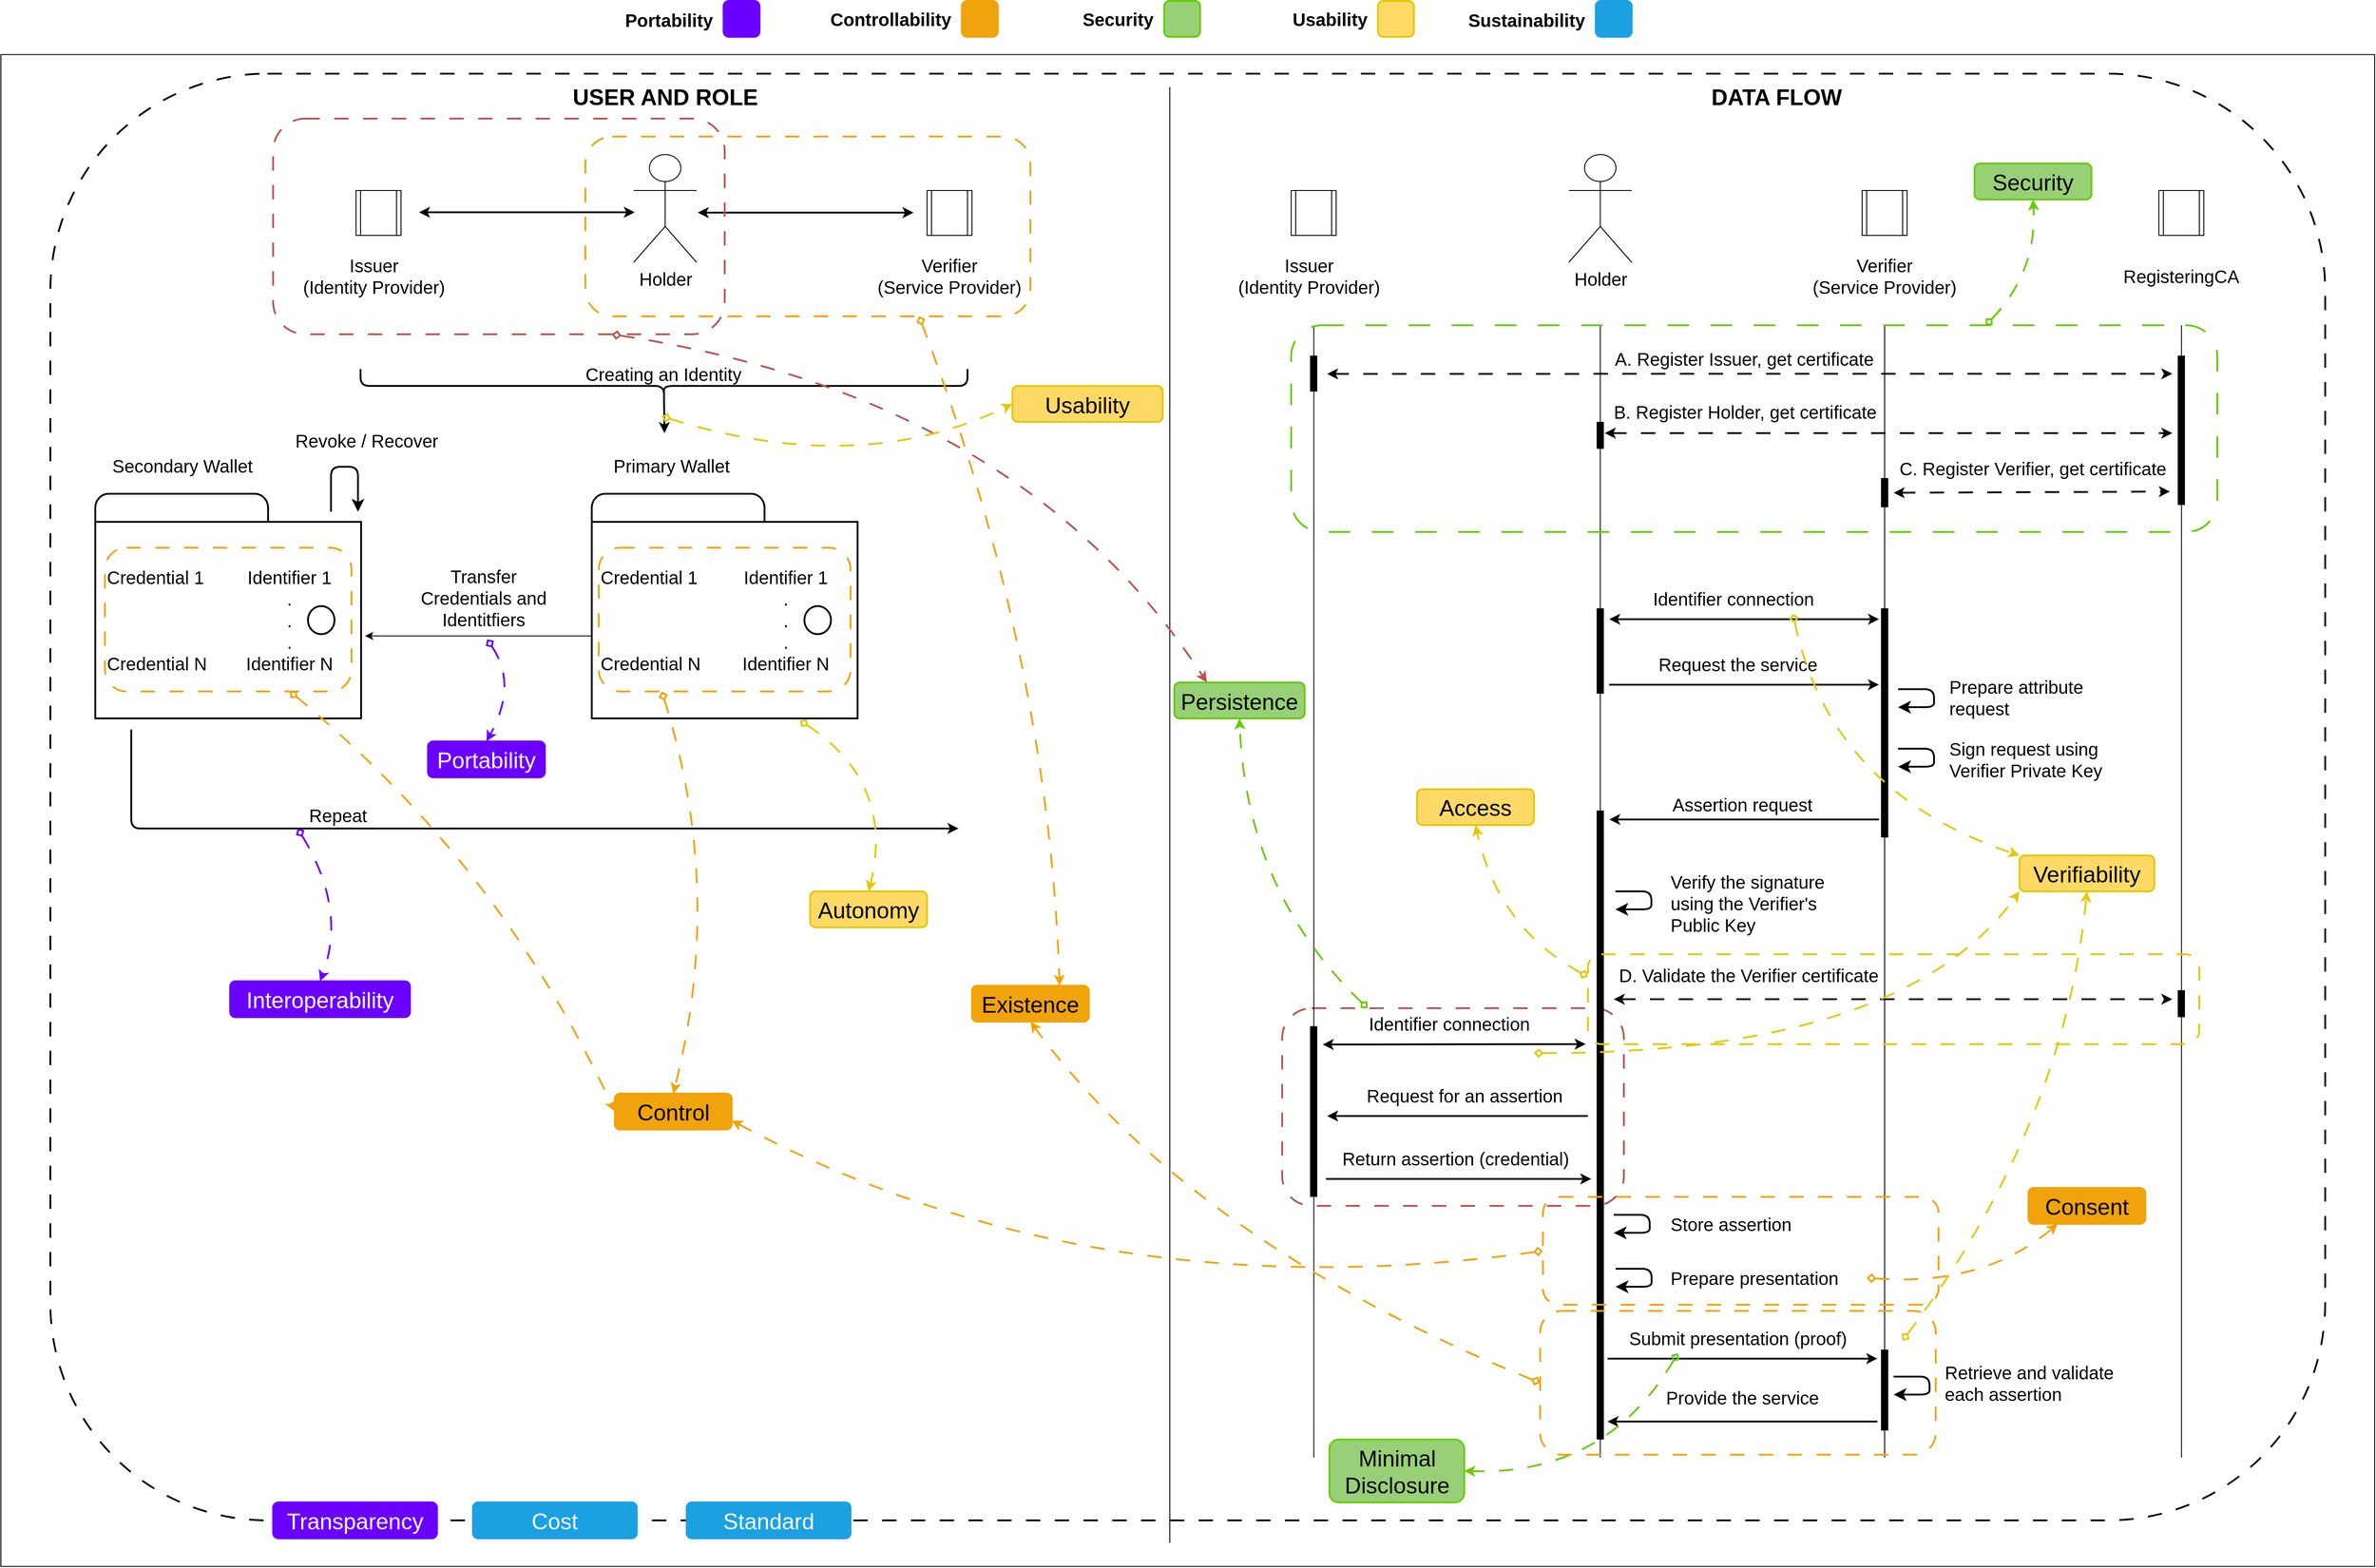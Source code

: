 <mxfile version="26.0.16">
  <diagram name="Page-1" id="Q9c8p-1fxxF_L7oYOwHu">
    <mxGraphModel dx="4606" dy="3178" grid="1" gridSize="10" guides="1" tooltips="1" connect="1" arrows="1" fold="1" page="1" pageScale="1" pageWidth="850" pageHeight="1100" math="0" shadow="0">
      <root>
        <mxCell id="0" />
        <mxCell id="1" parent="0" />
        <mxCell id="eaWhSVlx20xgE037KdAn-101" value="" style="rounded=1;whiteSpace=wrap;html=1;fillColor=none;strokeColor=#B85450;dashed=1;dashPattern=8 8;strokeWidth=2;" parent="1" vertex="1">
          <mxGeometry x="1050" y="1080" width="380" height="220" as="geometry" />
        </mxCell>
        <mxCell id="eaWhSVlx20xgE037KdAn-1" value="" style="rounded=1;whiteSpace=wrap;html=1;fillColor=none;dashed=1;dashPattern=8 8;strokeWidth=2;strokeColor=#000000;" parent="1" vertex="1">
          <mxGeometry x="-320" y="40" width="2530" height="1610" as="geometry" />
        </mxCell>
        <mxCell id="eaWhSVlx20xgE037KdAn-3" value="" style="line;strokeWidth=1;direction=south;html=1;" parent="1" vertex="1">
          <mxGeometry x="1715" y="320" width="10" height="1260" as="geometry" />
        </mxCell>
        <mxCell id="eaWhSVlx20xgE037KdAn-4" value="" style="line;strokeWidth=1;direction=south;html=1;" parent="1" vertex="1">
          <mxGeometry x="2045" y="320" width="10.41" height="1260" as="geometry" />
        </mxCell>
        <mxCell id="eaWhSVlx20xgE037KdAn-5" value="" style="line;strokeWidth=1;direction=south;html=1;" parent="1" vertex="1">
          <mxGeometry x="1080" y="320" width="10.41" height="1260" as="geometry" />
        </mxCell>
        <mxCell id="eaWhSVlx20xgE037KdAn-6" value="&lt;font style=&quot;font-size: 20px;&quot;&gt;Holder&lt;/font&gt;" style="shape=umlActor;verticalLabelPosition=bottom;verticalAlign=top;html=1;outlineConnect=0;" parent="1" vertex="1">
          <mxGeometry x="328.75" y="130" width="70" height="120" as="geometry" />
        </mxCell>
        <mxCell id="eaWhSVlx20xgE037KdAn-7" value="" style="endArrow=classic;startArrow=classic;html=1;rounded=0;strokeWidth=2;" parent="1" edge="1">
          <mxGeometry width="50" height="50" relative="1" as="geometry">
            <mxPoint x="400" y="194.63" as="sourcePoint" />
            <mxPoint x="640" y="194.63" as="targetPoint" />
          </mxGeometry>
        </mxCell>
        <mxCell id="eaWhSVlx20xgE037KdAn-8" value="" style="endArrow=classic;startArrow=classic;html=1;rounded=0;strokeWidth=2;" parent="1" edge="1">
          <mxGeometry width="50" height="50" relative="1" as="geometry">
            <mxPoint x="90" y="194.23" as="sourcePoint" />
            <mxPoint x="330" y="194.23" as="targetPoint" />
          </mxGeometry>
        </mxCell>
        <mxCell id="eaWhSVlx20xgE037KdAn-9" value="&lt;div&gt;&lt;font style=&quot;font-size: 20px;&quot;&gt;Verifier&lt;/font&gt;&lt;/div&gt;&lt;div&gt;&lt;font style=&quot;font-size: 20px;&quot;&gt;(Service Provider)&lt;/font&gt;&lt;/div&gt;" style="text;html=1;align=center;verticalAlign=middle;whiteSpace=wrap;rounded=0;" parent="1" vertex="1">
          <mxGeometry x="590" y="250" width="180" height="30" as="geometry" />
        </mxCell>
        <mxCell id="eaWhSVlx20xgE037KdAn-10" value="&lt;div&gt;&lt;font style=&quot;font-size: 20px;&quot;&gt;Issuer&lt;/font&gt;&lt;/div&gt;&lt;div&gt;&lt;font style=&quot;font-size: 20px;&quot;&gt;(Identity Provider)&lt;/font&gt;&lt;/div&gt;" style="text;html=1;align=center;verticalAlign=middle;whiteSpace=wrap;rounded=0;" parent="1" vertex="1">
          <mxGeometry x="-50" y="250" width="180" height="30" as="geometry" />
        </mxCell>
        <mxCell id="eaWhSVlx20xgE037KdAn-11" value="" style="shape=curlyBracket;whiteSpace=wrap;html=1;rounded=1;labelPosition=left;verticalLabelPosition=middle;align=right;verticalAlign=middle;rotation=-90;strokeWidth=2;" parent="1" vertex="1">
          <mxGeometry x="343.75" y="50" width="37.5" height="675" as="geometry" />
        </mxCell>
        <mxCell id="eaWhSVlx20xgE037KdAn-12" value="&lt;div&gt;&lt;font style=&quot;font-size: 20px;&quot;&gt;Repeat&lt;font&gt;&lt;br&gt;&lt;/font&gt;&lt;/font&gt;&lt;/div&gt;" style="text;html=1;align=center;verticalAlign=middle;whiteSpace=wrap;rounded=0;" parent="1" vertex="1">
          <mxGeometry x="-90.0" y="850" width="180" height="30" as="geometry" />
        </mxCell>
        <mxCell id="eaWhSVlx20xgE037KdAn-13" value="" style="shape=process;whiteSpace=wrap;html=1;backgroundOutline=1;fillColor=none;" parent="1" vertex="1">
          <mxGeometry x="655" y="170" width="50" height="50" as="geometry" />
        </mxCell>
        <mxCell id="eaWhSVlx20xgE037KdAn-14" value="" style="shape=process;whiteSpace=wrap;html=1;backgroundOutline=1;fillColor=none;" parent="1" vertex="1">
          <mxGeometry x="20" y="170" width="50" height="50" as="geometry" />
        </mxCell>
        <mxCell id="eaWhSVlx20xgE037KdAn-15" value="" style="endArrow=classic;html=1;rounded=0;exitX=0.1;exitY=0.5;exitDx=0;exitDy=0;exitPerimeter=0;strokeWidth=2;" parent="1" source="eaWhSVlx20xgE037KdAn-11" edge="1">
          <mxGeometry width="50" height="50" relative="1" as="geometry">
            <mxPoint x="160" y="450" as="sourcePoint" />
            <mxPoint x="363" y="440" as="targetPoint" />
          </mxGeometry>
        </mxCell>
        <mxCell id="eaWhSVlx20xgE037KdAn-16" value="" style="html=1;verticalLabelPosition=bottom;align=center;labelBackgroundColor=#ffffff;verticalAlign=top;strokeWidth=2;strokeColor=#000000;shadow=0;dashed=0;shape=mxgraph.ios7.icons.wallet;fillColor=none;" parent="1" vertex="1">
          <mxGeometry x="282.14" y="507.5" width="295.62" height="250" as="geometry" />
        </mxCell>
        <mxCell id="eaWhSVlx20xgE037KdAn-17" value="&lt;div&gt;&lt;font style=&quot;font-size: 20px;&quot;&gt;Identifier 1&lt;br&gt;&lt;/font&gt;&lt;/div&gt;&lt;div&gt;&lt;font style=&quot;font-size: 20px;&quot;&gt;.&lt;/font&gt;&lt;/div&gt;&lt;div&gt;&lt;font style=&quot;font-size: 20px;&quot;&gt;.&lt;/font&gt;&lt;/div&gt;&lt;div&gt;&lt;font style=&quot;font-size: 20px;&quot;&gt;.&lt;br&gt;&lt;/font&gt;&lt;/div&gt;&lt;div&gt;&lt;font style=&quot;font-size: 20px;&quot;&gt;Identifier N&lt;br&gt;&lt;/font&gt;&lt;/div&gt;" style="text;html=1;align=center;verticalAlign=middle;whiteSpace=wrap;rounded=0;" parent="1" vertex="1">
          <mxGeometry x="437.76" y="607.5" width="120" height="80" as="geometry" />
        </mxCell>
        <mxCell id="eaWhSVlx20xgE037KdAn-18" value="&lt;div&gt;&lt;br&gt;&lt;/div&gt;" style="html=1;verticalLabelPosition=bottom;align=center;labelBackgroundColor=#ffffff;verticalAlign=top;strokeWidth=2;strokeColor=#000000;shadow=0;dashed=0;shape=mxgraph.ios7.icons.wallet;fillColor=none;" parent="1" vertex="1">
          <mxGeometry x="-270" y="507.5" width="295.62" height="250" as="geometry" />
        </mxCell>
        <mxCell id="eaWhSVlx20xgE037KdAn-19" value="&lt;div&gt;&lt;font style=&quot;font-size: 20px;&quot;&gt;Identifier 1&lt;br&gt;&lt;/font&gt;&lt;/div&gt;&lt;div&gt;&lt;font style=&quot;font-size: 20px;&quot;&gt;.&lt;/font&gt;&lt;/div&gt;&lt;div&gt;&lt;font style=&quot;font-size: 20px;&quot;&gt;.&lt;/font&gt;&lt;/div&gt;&lt;div&gt;&lt;font style=&quot;font-size: 20px;&quot;&gt;.&lt;br&gt;&lt;/font&gt;&lt;/div&gt;&lt;div&gt;&lt;font style=&quot;font-size: 20px;&quot;&gt;Identifier N&lt;br&gt;&lt;/font&gt;&lt;/div&gt;" style="text;html=1;align=center;verticalAlign=middle;whiteSpace=wrap;rounded=0;" parent="1" vertex="1">
          <mxGeometry x="-114.38" y="607.5" width="120" height="80" as="geometry" />
        </mxCell>
        <mxCell id="eaWhSVlx20xgE037KdAn-20" value="&lt;font style=&quot;font-size: 20px;&quot;&gt;Holder&lt;/font&gt;" style="shape=umlActor;verticalLabelPosition=bottom;verticalAlign=top;html=1;outlineConnect=0;" parent="1" vertex="1">
          <mxGeometry x="1368.75" y="130" width="70" height="120" as="geometry" />
        </mxCell>
        <mxCell id="eaWhSVlx20xgE037KdAn-21" value="&lt;div&gt;&lt;font style=&quot;font-size: 20px;&quot;&gt;Verifier&lt;/font&gt;&lt;/div&gt;&lt;div&gt;&lt;font style=&quot;font-size: 20px;&quot;&gt;(Service Provider)&lt;/font&gt;&lt;/div&gt;" style="text;html=1;align=center;verticalAlign=middle;whiteSpace=wrap;rounded=0;" parent="1" vertex="1">
          <mxGeometry x="1630" y="250" width="180" height="30" as="geometry" />
        </mxCell>
        <mxCell id="eaWhSVlx20xgE037KdAn-22" value="&lt;div&gt;&lt;font style=&quot;font-size: 20px;&quot;&gt;Issuer&lt;/font&gt;&lt;/div&gt;&lt;div&gt;&lt;font style=&quot;font-size: 20px;&quot;&gt;(Identity Provider)&lt;/font&gt;&lt;/div&gt;" style="text;html=1;align=center;verticalAlign=middle;whiteSpace=wrap;rounded=0;" parent="1" vertex="1">
          <mxGeometry x="990" y="250" width="180" height="30" as="geometry" />
        </mxCell>
        <mxCell id="eaWhSVlx20xgE037KdAn-23" value="" style="shape=process;whiteSpace=wrap;html=1;backgroundOutline=1;fillColor=none;" parent="1" vertex="1">
          <mxGeometry x="1695" y="170" width="50" height="50" as="geometry" />
        </mxCell>
        <mxCell id="eaWhSVlx20xgE037KdAn-24" value="" style="shape=process;whiteSpace=wrap;html=1;backgroundOutline=1;fillColor=none;" parent="1" vertex="1">
          <mxGeometry x="1060" y="170" width="50" height="50" as="geometry" />
        </mxCell>
        <mxCell id="eaWhSVlx20xgE037KdAn-25" value="" style="line;strokeWidth=1;direction=south;html=1;" parent="1" vertex="1">
          <mxGeometry x="1398.75" y="320" width="10" height="1260" as="geometry" />
        </mxCell>
        <mxCell id="eaWhSVlx20xgE037KdAn-26" value="&lt;font style=&quot;font-size: 20px;&quot;&gt;RegisteringCA&lt;/font&gt;" style="text;html=1;align=center;verticalAlign=middle;whiteSpace=wrap;rounded=0;" parent="1" vertex="1">
          <mxGeometry x="1960" y="250" width="180" height="30" as="geometry" />
        </mxCell>
        <mxCell id="eaWhSVlx20xgE037KdAn-27" value="" style="shape=process;whiteSpace=wrap;html=1;backgroundOutline=1;fillColor=none;" parent="1" vertex="1">
          <mxGeometry x="2025" y="170" width="50" height="50" as="geometry" />
        </mxCell>
        <mxCell id="eaWhSVlx20xgE037KdAn-28" value="" style="endArrow=classic;startArrow=classic;html=1;rounded=0;strokeWidth=2;dashed=1;dashPattern=8 8;entryX=0.991;entryY=1.261;entryDx=0;entryDy=0;entryPerimeter=0;" parent="1" target="eaWhSVlx20xgE037KdAn-69" edge="1">
          <mxGeometry width="50" height="50" relative="1" as="geometry">
            <mxPoint x="1730" y="506.39" as="sourcePoint" />
            <mxPoint x="2010" y="506.39" as="targetPoint" />
          </mxGeometry>
        </mxCell>
        <mxCell id="eaWhSVlx20xgE037KdAn-29" value="" style="endArrow=classic;startArrow=classic;html=1;rounded=0;strokeWidth=2;dashed=1;dashPattern=8 8;" parent="1" edge="1">
          <mxGeometry width="50" height="50" relative="1" as="geometry">
            <mxPoint x="1408.75" y="440" as="sourcePoint" />
            <mxPoint x="2040" y="440" as="targetPoint" />
          </mxGeometry>
        </mxCell>
        <mxCell id="eaWhSVlx20xgE037KdAn-30" value="" style="line;strokeWidth=8;direction=south;html=1;" parent="1" vertex="1">
          <mxGeometry x="1393.75" y="860" width="20" height="700" as="geometry" />
        </mxCell>
        <mxCell id="eaWhSVlx20xgE037KdAn-31" value="" style="line;strokeWidth=8;direction=south;html=1;" parent="1" vertex="1">
          <mxGeometry x="1398.75" y="635" width="10" height="95" as="geometry" />
        </mxCell>
        <mxCell id="eaWhSVlx20xgE037KdAn-32" value="" style="line;strokeWidth=8;direction=south;html=1;" parent="1" vertex="1">
          <mxGeometry x="1715" y="490" width="10" height="32.5" as="geometry" />
        </mxCell>
        <mxCell id="eaWhSVlx20xgE037KdAn-33" value="" style="endArrow=classic;startArrow=classic;html=1;rounded=0;strokeWidth=2;" parent="1" edge="1">
          <mxGeometry width="50" height="50" relative="1" as="geometry">
            <mxPoint x="1413.75" y="647.08" as="sourcePoint" />
            <mxPoint x="1713.75" y="647.08" as="targetPoint" />
          </mxGeometry>
        </mxCell>
        <mxCell id="eaWhSVlx20xgE037KdAn-34" value="" style="endArrow=classic;html=1;rounded=0;strokeWidth=2;" parent="1" edge="1">
          <mxGeometry width="50" height="50" relative="1" as="geometry">
            <mxPoint x="1413.75" y="720" as="sourcePoint" />
            <mxPoint x="1713.75" y="720" as="targetPoint" />
          </mxGeometry>
        </mxCell>
        <mxCell id="eaWhSVlx20xgE037KdAn-35" value="" style="endArrow=classic;html=1;rounded=0;strokeWidth=2;" parent="1" edge="1">
          <mxGeometry width="50" height="50" relative="1" as="geometry">
            <mxPoint x="1713.75" y="870" as="sourcePoint" />
            <mxPoint x="1413.75" y="870" as="targetPoint" />
          </mxGeometry>
        </mxCell>
        <mxCell id="eaWhSVlx20xgE037KdAn-36" value="" style="line;strokeWidth=8;direction=south;html=1;" parent="1" vertex="1">
          <mxGeometry x="1715" y="635" width="10" height="255" as="geometry" />
        </mxCell>
        <mxCell id="eaWhSVlx20xgE037KdAn-37" value="" style="edgeStyle=elbowEdgeStyle;elbow=horizontal;endArrow=classic;html=1;curved=0;rounded=1;endSize=8;startSize=8;strokeWidth=2;" parent="1" edge="1">
          <mxGeometry width="50" height="50" relative="1" as="geometry">
            <mxPoint x="1735" y="725" as="sourcePoint" />
            <mxPoint x="1735" y="745" as="targetPoint" />
            <Array as="points">
              <mxPoint x="1775" y="735" />
            </Array>
          </mxGeometry>
        </mxCell>
        <mxCell id="eaWhSVlx20xgE037KdAn-38" value="" style="edgeStyle=elbowEdgeStyle;elbow=horizontal;endArrow=classic;html=1;curved=0;rounded=1;endSize=8;startSize=8;strokeWidth=2;" parent="1" edge="1">
          <mxGeometry width="50" height="50" relative="1" as="geometry">
            <mxPoint x="1735" y="791.25" as="sourcePoint" />
            <mxPoint x="1735" y="811.25" as="targetPoint" />
            <Array as="points">
              <mxPoint x="1775" y="801.25" />
            </Array>
          </mxGeometry>
        </mxCell>
        <mxCell id="eaWhSVlx20xgE037KdAn-39" value="" style="edgeStyle=elbowEdgeStyle;elbow=horizontal;endArrow=classic;html=1;curved=0;rounded=1;endSize=8;startSize=8;strokeWidth=2;" parent="1" edge="1">
          <mxGeometry width="50" height="50" relative="1" as="geometry">
            <mxPoint x="1420.63" y="950" as="sourcePoint" />
            <mxPoint x="1420.63" y="970" as="targetPoint" />
            <Array as="points">
              <mxPoint x="1460.63" y="960" />
            </Array>
          </mxGeometry>
        </mxCell>
        <mxCell id="eaWhSVlx20xgE037KdAn-40" value="" style="endArrow=classic;startArrow=classic;html=1;rounded=0;strokeWidth=2;dashed=1;dashPattern=8 8;" parent="1" edge="1">
          <mxGeometry width="50" height="50" relative="1" as="geometry">
            <mxPoint x="1418.75" y="1070" as="sourcePoint" />
            <mxPoint x="2040" y="1070" as="targetPoint" />
          </mxGeometry>
        </mxCell>
        <mxCell id="eaWhSVlx20xgE037KdAn-41" value="" style="line;strokeWidth=8;direction=south;html=1;" parent="1" vertex="1">
          <mxGeometry x="2045" y="1060" width="10" height="30" as="geometry" />
        </mxCell>
        <mxCell id="eaWhSVlx20xgE037KdAn-42" value="" style="endArrow=classic;startArrow=classic;html=1;rounded=0;strokeWidth=2;" parent="1" edge="1">
          <mxGeometry width="50" height="50" relative="1" as="geometry">
            <mxPoint x="1095" y="1120.43" as="sourcePoint" />
            <mxPoint x="1387.5" y="1120" as="targetPoint" />
          </mxGeometry>
        </mxCell>
        <mxCell id="eaWhSVlx20xgE037KdAn-43" value="" style="line;strokeWidth=8;direction=south;html=1;" parent="1" vertex="1">
          <mxGeometry x="1075" y="1100" width="20" height="190" as="geometry" />
        </mxCell>
        <mxCell id="eaWhSVlx20xgE037KdAn-44" value="" style="endArrow=classic;html=1;rounded=0;strokeWidth=2;" parent="1" edge="1">
          <mxGeometry width="50" height="50" relative="1" as="geometry">
            <mxPoint x="1390" y="1200" as="sourcePoint" />
            <mxPoint x="1100" y="1200" as="targetPoint" />
          </mxGeometry>
        </mxCell>
        <mxCell id="eaWhSVlx20xgE037KdAn-45" value="" style="endArrow=classic;html=1;rounded=0;strokeWidth=2;" parent="1" edge="1">
          <mxGeometry width="50" height="50" relative="1" as="geometry">
            <mxPoint x="1098.75" y="1270" as="sourcePoint" />
            <mxPoint x="1393.75" y="1270" as="targetPoint" />
          </mxGeometry>
        </mxCell>
        <mxCell id="eaWhSVlx20xgE037KdAn-46" value="" style="edgeStyle=elbowEdgeStyle;elbow=horizontal;endArrow=classic;html=1;curved=0;rounded=1;endSize=8;startSize=8;strokeWidth=2;" parent="1" edge="1">
          <mxGeometry width="50" height="50" relative="1" as="geometry">
            <mxPoint x="1418.75" y="1310" as="sourcePoint" />
            <mxPoint x="1418.75" y="1330" as="targetPoint" />
            <Array as="points">
              <mxPoint x="1458.75" y="1320" />
            </Array>
          </mxGeometry>
        </mxCell>
        <mxCell id="eaWhSVlx20xgE037KdAn-47" value="" style="edgeStyle=elbowEdgeStyle;elbow=horizontal;endArrow=classic;html=1;curved=0;rounded=1;endSize=8;startSize=8;strokeWidth=2;" parent="1" edge="1">
          <mxGeometry width="50" height="50" relative="1" as="geometry">
            <mxPoint x="1420.88" y="1370" as="sourcePoint" />
            <mxPoint x="1420.88" y="1390" as="targetPoint" />
            <Array as="points">
              <mxPoint x="1460.88" y="1380" />
            </Array>
          </mxGeometry>
        </mxCell>
        <mxCell id="eaWhSVlx20xgE037KdAn-48" value="" style="endArrow=classic;startArrow=classic;html=1;rounded=0;strokeWidth=2;dashed=1;dashPattern=8 8;" parent="1" edge="1">
          <mxGeometry width="50" height="50" relative="1" as="geometry">
            <mxPoint x="1100" y="374.09" as="sourcePoint" />
            <mxPoint x="2040" y="374" as="targetPoint" />
          </mxGeometry>
        </mxCell>
        <mxCell id="eaWhSVlx20xgE037KdAn-49" value="" style="line;strokeWidth=8;direction=south;html=1;" parent="1" vertex="1">
          <mxGeometry x="1080" y="353.75" width="10" height="40" as="geometry" />
        </mxCell>
        <mxCell id="eaWhSVlx20xgE037KdAn-50" value="" style="line;strokeWidth=8;direction=south;html=1;" parent="1" vertex="1">
          <mxGeometry x="2045" y="353.75" width="10" height="166.25" as="geometry" />
        </mxCell>
        <mxCell id="eaWhSVlx20xgE037KdAn-51" value="" style="line;strokeWidth=8;direction=south;html=1;" parent="1" vertex="1">
          <mxGeometry x="1398.75" y="427.5" width="10" height="30" as="geometry" />
        </mxCell>
        <mxCell id="eaWhSVlx20xgE037KdAn-52" value="" style="endArrow=classic;html=1;rounded=0;strokeWidth=2;" parent="1" edge="1">
          <mxGeometry width="50" height="50" relative="1" as="geometry">
            <mxPoint x="1411.88" y="1470" as="sourcePoint" />
            <mxPoint x="1711.88" y="1470" as="targetPoint" />
          </mxGeometry>
        </mxCell>
        <mxCell id="eaWhSVlx20xgE037KdAn-53" value="" style="line;strokeWidth=8;direction=south;html=1;" parent="1" vertex="1">
          <mxGeometry x="1710" y="1460" width="20" height="90" as="geometry" />
        </mxCell>
        <mxCell id="eaWhSVlx20xgE037KdAn-54" value="" style="edgeStyle=elbowEdgeStyle;elbow=horizontal;endArrow=classic;html=1;curved=0;rounded=1;endSize=8;startSize=8;strokeWidth=2;" parent="1" edge="1">
          <mxGeometry width="50" height="50" relative="1" as="geometry">
            <mxPoint x="1730" y="1490" as="sourcePoint" />
            <mxPoint x="1730" y="1510" as="targetPoint" />
            <Array as="points">
              <mxPoint x="1770" y="1500" />
            </Array>
          </mxGeometry>
        </mxCell>
        <mxCell id="eaWhSVlx20xgE037KdAn-55" value="" style="endArrow=classic;html=1;rounded=0;strokeWidth=2;" parent="1" edge="1">
          <mxGeometry width="50" height="50" relative="1" as="geometry">
            <mxPoint x="1711.88" y="1540" as="sourcePoint" />
            <mxPoint x="1411.88" y="1540" as="targetPoint" />
          </mxGeometry>
        </mxCell>
        <mxCell id="eaWhSVlx20xgE037KdAn-56" value="&lt;div&gt;&lt;b&gt;&lt;font style=&quot;font-size: 25px;&quot;&gt;USER AND ROLE&lt;/font&gt;&lt;/b&gt;&lt;br&gt;&lt;/div&gt;" style="text;html=1;align=center;verticalAlign=middle;whiteSpace=wrap;rounded=0;" parent="1" vertex="1">
          <mxGeometry x="258.75" y="50" width="210" height="30" as="geometry" />
        </mxCell>
        <mxCell id="eaWhSVlx20xgE037KdAn-57" value="&lt;div&gt;&lt;b&gt;&lt;font style=&quot;font-size: 25px;&quot;&gt;DATA FLOW&lt;/font&gt;&lt;/b&gt;&lt;br&gt;&lt;/div&gt;" style="text;html=1;align=center;verticalAlign=middle;whiteSpace=wrap;rounded=0;" parent="1" vertex="1">
          <mxGeometry x="1510" y="50" width="180" height="30" as="geometry" />
        </mxCell>
        <mxCell id="eaWhSVlx20xgE037KdAn-58" value="" style="line;strokeWidth=1;direction=south;html=1;" parent="1" vertex="1">
          <mxGeometry x="920" y="55" width="10" height="1620" as="geometry" />
        </mxCell>
        <mxCell id="eaWhSVlx20xgE037KdAn-59" style="edgeStyle=orthogonalEdgeStyle;rounded=1;orthogonalLoop=1;jettySize=auto;html=1;entryX=0.701;entryY=2;entryDx=0;entryDy=0;entryPerimeter=0;curved=0;strokeWidth=2;" parent="1" edge="1">
          <mxGeometry relative="1" as="geometry">
            <mxPoint x="-230" y="769.83" as="sourcePoint" />
            <mxPoint x="690" y="880.0" as="targetPoint" />
            <Array as="points">
              <mxPoint x="-230" y="879.83" />
            </Array>
          </mxGeometry>
        </mxCell>
        <mxCell id="eaWhSVlx20xgE037KdAn-60" value="&lt;div&gt;&lt;font style=&quot;font-size: 20px;&quot;&gt;Creating an Identity&lt;br&gt;&lt;/font&gt;&lt;/div&gt;" style="text;html=1;align=center;verticalAlign=middle;whiteSpace=wrap;rounded=0;" parent="1" vertex="1">
          <mxGeometry x="272.19" y="358.75" width="180" height="30" as="geometry" />
        </mxCell>
        <mxCell id="eaWhSVlx20xgE037KdAn-61" value="" style="edgeStyle=elbowEdgeStyle;elbow=vertical;endArrow=classic;html=1;curved=0;rounded=1;endSize=8;startSize=8;strokeWidth=2;" parent="1" edge="1">
          <mxGeometry width="50" height="50" relative="1" as="geometry">
            <mxPoint x="-7.86" y="527.5" as="sourcePoint" />
            <mxPoint x="22.14" y="527.5" as="targetPoint" />
            <Array as="points">
              <mxPoint x="12.14" y="477.5" />
            </Array>
          </mxGeometry>
        </mxCell>
        <mxCell id="eaWhSVlx20xgE037KdAn-62" value="&lt;font style=&quot;font-size: 20px;&quot;&gt;Transfer Credentials and Identitfiers&lt;br&gt;&lt;/font&gt;" style="text;html=1;align=center;verticalAlign=middle;whiteSpace=wrap;rounded=0;" parent="1" vertex="1">
          <mxGeometry x="72.14" y="582.5" width="180" height="80" as="geometry" />
        </mxCell>
        <mxCell id="eaWhSVlx20xgE037KdAn-63" value="" style="endArrow=classic;html=1;rounded=0;exitX=-0.001;exitY=0.633;exitDx=0;exitDy=0;exitPerimeter=0;entryX=1.015;entryY=0.633;entryDx=0;entryDy=0;entryPerimeter=0;" parent="1" source="eaWhSVlx20xgE037KdAn-16" target="eaWhSVlx20xgE037KdAn-18" edge="1">
          <mxGeometry width="50" height="50" relative="1" as="geometry">
            <mxPoint x="312.14" y="657.5" as="sourcePoint" />
            <mxPoint x="362.14" y="607.5" as="targetPoint" />
          </mxGeometry>
        </mxCell>
        <mxCell id="eaWhSVlx20xgE037KdAn-64" value="&lt;font style=&quot;font-size: 20px;&quot;&gt;Revoke / Recover&lt;/font&gt;" style="text;html=1;align=center;verticalAlign=middle;whiteSpace=wrap;rounded=0;" parent="1" vertex="1">
          <mxGeometry x="-57.86" y="432.5" width="180" height="30" as="geometry" />
        </mxCell>
        <mxCell id="eaWhSVlx20xgE037KdAn-65" value="&lt;div align=&quot;center&quot;&gt;&lt;font style=&quot;font-size: 20px;&quot;&gt;Primary Wallet&lt;/font&gt;&lt;/div&gt;" style="text;whiteSpace=wrap;html=1;align=center;" parent="1" vertex="1">
          <mxGeometry x="290.89" y="457.5" width="160" height="40" as="geometry" />
        </mxCell>
        <mxCell id="eaWhSVlx20xgE037KdAn-66" value="&lt;div align=&quot;center&quot;&gt;&lt;font style=&quot;font-size: 20px;&quot;&gt;Secondary Wallet&lt;/font&gt;&lt;/div&gt;" style="text;whiteSpace=wrap;html=1;align=center;" parent="1" vertex="1">
          <mxGeometry x="-267.86" y="457.5" width="190" height="40" as="geometry" />
        </mxCell>
        <mxCell id="eaWhSVlx20xgE037KdAn-67" value="&lt;font style=&quot;font-size: 20px;&quot;&gt;A. Register Issuer, get certificate&lt;br&gt;&lt;/font&gt;" style="text;html=1;align=center;verticalAlign=middle;whiteSpace=wrap;rounded=0;" parent="1" vertex="1">
          <mxGeometry x="1413.75" y="340" width="300" height="33.75" as="geometry" />
        </mxCell>
        <mxCell id="eaWhSVlx20xgE037KdAn-68" value="&lt;font style=&quot;font-size: 20px;&quot;&gt;B. Register Holder, get certificate&lt;br&gt;&lt;/font&gt;" style="text;html=1;align=center;verticalAlign=middle;whiteSpace=wrap;rounded=0;" parent="1" vertex="1">
          <mxGeometry x="1415" y="398.75" width="300" height="33.75" as="geometry" />
        </mxCell>
        <mxCell id="eaWhSVlx20xgE037KdAn-69" value="&lt;font style=&quot;font-size: 20px;&quot;&gt;C. Register Verifier, get certificate&lt;br&gt;&lt;/font&gt;" style="text;html=1;align=center;verticalAlign=middle;whiteSpace=wrap;rounded=0;" parent="1" vertex="1">
          <mxGeometry x="1730" y="462.5" width="310" height="33.75" as="geometry" />
        </mxCell>
        <mxCell id="eaWhSVlx20xgE037KdAn-70" value="&lt;font style=&quot;font-size: 20px;&quot;&gt;Identifier connection&lt;/font&gt;" style="text;html=1;align=center;verticalAlign=middle;whiteSpace=wrap;rounded=0;" parent="1" vertex="1">
          <mxGeometry x="1418.75" y="607.5" width="266.25" height="33.75" as="geometry" />
        </mxCell>
        <mxCell id="eaWhSVlx20xgE037KdAn-71" value="&lt;font style=&quot;font-size: 20px;&quot;&gt;Request the service&lt;/font&gt;" style="text;html=1;align=center;verticalAlign=middle;whiteSpace=wrap;rounded=0;" parent="1" vertex="1">
          <mxGeometry x="1423.75" y="680" width="266.25" height="33.75" as="geometry" />
        </mxCell>
        <mxCell id="eaWhSVlx20xgE037KdAn-72" value="&lt;font style=&quot;font-size: 20px;&quot;&gt;Prepare attribute request&lt;br&gt;&lt;/font&gt;" style="text;html=1;align=left;verticalAlign=middle;whiteSpace=wrap;rounded=0;" parent="1" vertex="1">
          <mxGeometry x="1790" y="711.25" width="160" height="46.25" as="geometry" />
        </mxCell>
        <mxCell id="eaWhSVlx20xgE037KdAn-73" value="&lt;font style=&quot;font-size: 20px;&quot;&gt;Sign request using Verifier Private Key&lt;font&gt;&lt;br&gt;&lt;/font&gt;&lt;/font&gt;" style="text;html=1;align=left;verticalAlign=middle;whiteSpace=wrap;rounded=0;" parent="1" vertex="1">
          <mxGeometry x="1790" y="780" width="200" height="46.25" as="geometry" />
        </mxCell>
        <mxCell id="eaWhSVlx20xgE037KdAn-74" value="&lt;font style=&quot;font-size: 20px;&quot;&gt;Return assertion (credential)&lt;br&gt;&lt;/font&gt;" style="text;html=1;align=center;verticalAlign=middle;whiteSpace=wrap;rounded=0;" parent="1" vertex="1">
          <mxGeometry x="1110" y="1230" width="266.25" height="33.75" as="geometry" />
        </mxCell>
        <mxCell id="eaWhSVlx20xgE037KdAn-75" value="&lt;font style=&quot;font-size: 20px;&quot;&gt;Verify the signature using the Verifier&#39;s Public Key&lt;br&gt;&lt;/font&gt;" style="text;html=1;align=left;verticalAlign=middle;whiteSpace=wrap;rounded=0;" parent="1" vertex="1">
          <mxGeometry x="1480" y="930" width="200" height="66.25" as="geometry" />
        </mxCell>
        <mxCell id="eaWhSVlx20xgE037KdAn-76" value="&lt;font style=&quot;font-size: 20px;&quot;&gt;D. Validate the Verifier certificate&lt;br&gt;&lt;/font&gt;" style="text;html=1;align=center;verticalAlign=middle;whiteSpace=wrap;rounded=0;" parent="1" vertex="1">
          <mxGeometry x="1420.88" y="1026.25" width="296" height="33.75" as="geometry" />
        </mxCell>
        <mxCell id="eaWhSVlx20xgE037KdAn-77" value="&lt;font style=&quot;font-size: 20px;&quot;&gt;Identifier connection&lt;/font&gt;" style="text;html=1;align=center;verticalAlign=middle;whiteSpace=wrap;rounded=0;" parent="1" vertex="1">
          <mxGeometry x="1102.5" y="1080" width="266.25" height="33.75" as="geometry" />
        </mxCell>
        <mxCell id="eaWhSVlx20xgE037KdAn-78" value="&lt;font style=&quot;font-size: 20px;&quot;&gt;Assertion request&lt;br&gt;&lt;/font&gt;" style="text;html=1;align=center;verticalAlign=middle;whiteSpace=wrap;rounded=0;" parent="1" vertex="1">
          <mxGeometry x="1428.75" y="836.25" width="266.25" height="33.75" as="geometry" />
        </mxCell>
        <mxCell id="eaWhSVlx20xgE037KdAn-79" value="&lt;font style=&quot;font-size: 20px;&quot;&gt;Request for an assertion&lt;br&gt;&lt;/font&gt;" style="text;html=1;align=center;verticalAlign=middle;whiteSpace=wrap;rounded=0;" parent="1" vertex="1">
          <mxGeometry x="1120" y="1160" width="266.25" height="33.75" as="geometry" />
        </mxCell>
        <mxCell id="eaWhSVlx20xgE037KdAn-80" value="&lt;font style=&quot;font-size: 20px;&quot;&gt;Store assertion&lt;br&gt;&lt;/font&gt;" style="text;html=1;align=left;verticalAlign=middle;whiteSpace=wrap;rounded=0;" parent="1" vertex="1">
          <mxGeometry x="1480" y="1300" width="200" height="40" as="geometry" />
        </mxCell>
        <mxCell id="eaWhSVlx20xgE037KdAn-81" value="&lt;font style=&quot;font-size: 20px;&quot;&gt;Prepare presentation&lt;font&gt;&lt;br&gt;&lt;/font&gt;&lt;/font&gt;" style="text;html=1;align=left;verticalAlign=middle;whiteSpace=wrap;rounded=0;" parent="1" vertex="1">
          <mxGeometry x="1480" y="1360" width="200" height="40" as="geometry" />
        </mxCell>
        <mxCell id="eaWhSVlx20xgE037KdAn-82" value="&lt;font style=&quot;font-size: 20px;&quot;&gt;Submit presentation (proof)&lt;br&gt;&lt;/font&gt;" style="text;html=1;align=center;verticalAlign=middle;whiteSpace=wrap;rounded=0;" parent="1" vertex="1">
          <mxGeometry x="1423.75" y="1430" width="266.25" height="33.75" as="geometry" />
        </mxCell>
        <mxCell id="eaWhSVlx20xgE037KdAn-83" value="&lt;font style=&quot;font-size: 20px;&quot;&gt;Provide the service&lt;font&gt;&lt;br&gt;&lt;/font&gt;&lt;/font&gt;" style="text;html=1;align=center;verticalAlign=middle;whiteSpace=wrap;rounded=0;" parent="1" vertex="1">
          <mxGeometry x="1428.75" y="1496.25" width="266.25" height="33.75" as="geometry" />
        </mxCell>
        <mxCell id="eaWhSVlx20xgE037KdAn-84" value="&lt;font style=&quot;font-size: 20px;&quot;&gt;Retrieve and validate&lt;font&gt; each assertion&lt;br&gt;&lt;/font&gt;&lt;/font&gt;" style="text;html=1;align=left;verticalAlign=middle;whiteSpace=wrap;rounded=0;" parent="1" vertex="1">
          <mxGeometry x="1785" y="1463.75" width="200" height="66.25" as="geometry" />
        </mxCell>
        <mxCell id="eaWhSVlx20xgE037KdAn-85" value="&lt;font style=&quot;font-size: 25px;&quot;&gt;Existence&lt;/font&gt;" style="text;html=1;align=center;verticalAlign=middle;whiteSpace=wrap;rounded=1;fillColor=#F0A30A;strokeColor=#F0A30A;strokeWidth=2;fontColor=#000000;" parent="1" vertex="1">
          <mxGeometry x="705" y="1055" width="130" height="40" as="geometry" />
        </mxCell>
        <mxCell id="eaWhSVlx20xgE037KdAn-86" value="" style="rounded=1;whiteSpace=wrap;html=1;fillColor=none;strokeColor=#F0A30A;dashed=1;dashPattern=8 8;strokeWidth=2;" parent="1" vertex="1">
          <mxGeometry x="1336.87" y="1416.88" width="440" height="160" as="geometry" />
        </mxCell>
        <mxCell id="eaWhSVlx20xgE037KdAn-87" value="" style="endArrow=classic;html=1;rounded=0;entryX=0.5;entryY=1;entryDx=0;entryDy=0;fillColor=#e3c800;strokeColor=#F0A30A;strokeWidth=2;startArrow=diamond;startFill=0;dashed=1;dashPattern=8 8;exitX=0;exitY=0.5;exitDx=0;exitDy=0;curved=1;" parent="1" source="eaWhSVlx20xgE037KdAn-86" target="eaWhSVlx20xgE037KdAn-85" edge="1">
          <mxGeometry width="50" height="50" relative="1" as="geometry">
            <mxPoint x="530" y="210" as="sourcePoint" />
            <mxPoint x="760" y="553" as="targetPoint" />
            <Array as="points">
              <mxPoint x="950" y="1340" />
            </Array>
          </mxGeometry>
        </mxCell>
        <mxCell id="eaWhSVlx20xgE037KdAn-88" value="" style="rounded=1;whiteSpace=wrap;html=1;fillColor=none;strokeColor=#F0A30A;dashed=1;dashPattern=8 8;strokeWidth=2;" parent="1" vertex="1">
          <mxGeometry x="275" y="110" width="495" height="200" as="geometry" />
        </mxCell>
        <mxCell id="eaWhSVlx20xgE037KdAn-89" value="" style="endArrow=classic;html=1;rounded=0;entryX=0.75;entryY=0;entryDx=0;entryDy=0;fillColor=#e3c800;strokeColor=#F0A30A;strokeWidth=2;startArrow=diamond;startFill=0;dashed=1;dashPattern=8 8;exitX=0.75;exitY=1;exitDx=0;exitDy=0;curved=1;" parent="1" source="eaWhSVlx20xgE037KdAn-88" target="eaWhSVlx20xgE037KdAn-85" edge="1">
          <mxGeometry width="50" height="50" relative="1" as="geometry">
            <mxPoint x="1075" y="1597.5" as="sourcePoint" />
            <mxPoint x="508" y="1195.5" as="targetPoint" />
            <Array as="points">
              <mxPoint x="790" y="690" />
            </Array>
          </mxGeometry>
        </mxCell>
        <mxCell id="eaWhSVlx20xgE037KdAn-90" value="&lt;div align=&quot;left&quot;&gt;&lt;font style=&quot;font-size: 20px;&quot;&gt;Credential 1&lt;/font&gt;&lt;/div&gt;&lt;div align=&quot;left&quot;&gt;&lt;font style=&quot;font-size: 20px;&quot;&gt;&lt;br&gt;&lt;/font&gt;&lt;/div&gt;&lt;div align=&quot;left&quot;&gt;&lt;font style=&quot;font-size: 20px;&quot;&gt;&lt;br&gt;&lt;/font&gt;&lt;/div&gt;&lt;div align=&quot;left&quot;&gt;&lt;font style=&quot;font-size: 20px;&quot;&gt;&lt;br&gt;&lt;/font&gt;&lt;/div&gt;&lt;div align=&quot;left&quot;&gt;&lt;font style=&quot;font-size: 20px;&quot;&gt;Credential N&lt;br&gt;&lt;/font&gt;&lt;/div&gt;" style="text;html=1;align=left;verticalAlign=middle;whiteSpace=wrap;rounded=1;fillColor=none;strokeColor=#F0A30A;strokeWidth=2;dashed=1;dashPattern=8 8;" parent="1" vertex="1">
          <mxGeometry x="289.95" y="567.5" width="280" height="160" as="geometry" />
        </mxCell>
        <mxCell id="eaWhSVlx20xgE037KdAn-91" value="&lt;font style=&quot;font-size: 25px;&quot;&gt;Control&lt;/font&gt;" style="text;html=1;align=center;verticalAlign=middle;whiteSpace=wrap;rounded=1;fillColor=#F0A30A;strokeColor=#F0A30A;strokeWidth=2;" parent="1" vertex="1">
          <mxGeometry x="307.76" y="1175" width="130" height="40" as="geometry" />
        </mxCell>
        <mxCell id="eaWhSVlx20xgE037KdAn-92" value="" style="endArrow=classic;html=1;rounded=0;entryX=0.5;entryY=0;entryDx=0;entryDy=0;fillColor=#b1ddf0;strokeColor=#F0A30A;strokeWidth=2;startArrow=diamond;startFill=0;exitX=0.25;exitY=1;exitDx=0;exitDy=0;dashed=1;dashPattern=8 8;curved=1;" parent="1" source="eaWhSVlx20xgE037KdAn-90" target="eaWhSVlx20xgE037KdAn-91" edge="1">
          <mxGeometry width="50" height="50" relative="1" as="geometry">
            <mxPoint x="568" y="628" as="sourcePoint" />
            <mxPoint x="760" y="593" as="targetPoint" />
            <Array as="points">
              <mxPoint x="430" y="950" />
            </Array>
          </mxGeometry>
        </mxCell>
        <mxCell id="eaWhSVlx20xgE037KdAn-93" value="&lt;div align=&quot;left&quot;&gt;&lt;font style=&quot;font-size: 20px;&quot;&gt;Credential 1&lt;/font&gt;&lt;/div&gt;&lt;div align=&quot;left&quot;&gt;&lt;font style=&quot;font-size: 20px;&quot;&gt;&lt;br&gt;&lt;/font&gt;&lt;/div&gt;&lt;div align=&quot;left&quot;&gt;&lt;font style=&quot;font-size: 20px;&quot;&gt;&lt;br&gt;&lt;/font&gt;&lt;/div&gt;&lt;div align=&quot;left&quot;&gt;&lt;font style=&quot;font-size: 20px;&quot;&gt;&lt;br&gt;&lt;/font&gt;&lt;/div&gt;&lt;div align=&quot;left&quot;&gt;&lt;font style=&quot;font-size: 20px;&quot;&gt;Credential N&lt;br&gt;&lt;/font&gt;&lt;/div&gt;" style="text;html=1;align=left;verticalAlign=middle;whiteSpace=wrap;rounded=1;fillColor=none;strokeColor=#F0A30A;strokeWidth=2;dashed=1;dashPattern=8 8;" parent="1" vertex="1">
          <mxGeometry x="-259.29" y="567.5" width="274.21" height="160" as="geometry" />
        </mxCell>
        <mxCell id="eaWhSVlx20xgE037KdAn-94" value="" style="endArrow=classic;html=1;rounded=0;entryX=0;entryY=0.5;entryDx=0;entryDy=0;fillColor=#b1ddf0;strokeColor=#F0A30A;strokeWidth=2;startArrow=diamond;startFill=0;exitX=0.75;exitY=1;exitDx=0;exitDy=0;dashed=1;dashPattern=8 8;curved=1;" parent="1" source="eaWhSVlx20xgE037KdAn-93" target="eaWhSVlx20xgE037KdAn-91" edge="1">
          <mxGeometry width="50" height="50" relative="1" as="geometry">
            <mxPoint x="170" y="960" as="sourcePoint" />
            <mxPoint x="425" y="1290" as="targetPoint" />
            <Array as="points">
              <mxPoint x="180" y="920" />
            </Array>
          </mxGeometry>
        </mxCell>
        <mxCell id="eaWhSVlx20xgE037KdAn-95" value="" style="rounded=1;whiteSpace=wrap;html=1;fillColor=none;strokeColor=#F0A30A;dashed=1;dashPattern=8 8;strokeWidth=2;" parent="1" vertex="1">
          <mxGeometry x="1340" y="1290" width="440" height="120" as="geometry" />
        </mxCell>
        <mxCell id="eaWhSVlx20xgE037KdAn-96" value="" style="endArrow=classic;html=1;rounded=0;entryX=1;entryY=0.75;entryDx=0;entryDy=0;fillColor=#b1ddf0;strokeColor=#F0A30A;strokeWidth=2;startArrow=diamond;startFill=0;exitX=0;exitY=0.5;exitDx=0;exitDy=0;dashed=1;dashPattern=8 8;curved=1;" parent="1" source="eaWhSVlx20xgE037KdAn-95" target="eaWhSVlx20xgE037KdAn-91" edge="1">
          <mxGeometry width="50" height="50" relative="1" as="geometry">
            <mxPoint x="600" y="1200" as="sourcePoint" />
            <mxPoint x="600" y="1542" as="targetPoint" />
            <Array as="points">
              <mxPoint x="840" y="1420" />
            </Array>
          </mxGeometry>
        </mxCell>
        <mxCell id="eaWhSVlx20xgE037KdAn-97" value="&lt;div&gt;&lt;font style=&quot;font-size: 25px;&quot;&gt;Consent&lt;/font&gt;&lt;/div&gt;" style="text;html=1;align=center;verticalAlign=middle;whiteSpace=wrap;rounded=1;fillColor=#F0A30A;strokeColor=#F0A30A;strokeWidth=2;" parent="1" vertex="1">
          <mxGeometry x="1880" y="1280" width="130" height="40" as="geometry" />
        </mxCell>
        <mxCell id="eaWhSVlx20xgE037KdAn-98" value="" style="endArrow=classic;html=1;rounded=0;entryX=0.25;entryY=1;entryDx=0;entryDy=0;fillColor=#f8cecc;strokeColor=#F0A30A;strokeWidth=2;startArrow=diamond;startFill=0;dashed=1;dashPattern=8 8;curved=1;" parent="1" target="eaWhSVlx20xgE037KdAn-97" edge="1">
          <mxGeometry width="50" height="50" relative="1" as="geometry">
            <mxPoint x="1700" y="1380" as="sourcePoint" />
            <mxPoint x="2532" y="1125" as="targetPoint" />
            <Array as="points">
              <mxPoint x="1830" y="1390" />
            </Array>
          </mxGeometry>
        </mxCell>
        <mxCell id="eaWhSVlx20xgE037KdAn-99" value="&lt;font style=&quot;font-size: 25px;&quot;&gt;Persistence&lt;/font&gt;" style="text;html=1;align=center;verticalAlign=middle;whiteSpace=wrap;rounded=1;fillColor=#97D077;strokeColor=#66CC00;strokeWidth=2;" parent="1" vertex="1">
          <mxGeometry x="930" y="717.5" width="145" height="40" as="geometry" />
        </mxCell>
        <mxCell id="eaWhSVlx20xgE037KdAn-100" value="" style="endArrow=classic;html=1;rounded=0;entryX=0.5;entryY=1;entryDx=0;entryDy=0;fillColor=#f8cecc;strokeColor=#66CC00;strokeWidth=2;startArrow=diamond;startFill=0;dashed=1;dashPattern=8 8;exitX=0.25;exitY=0;exitDx=0;exitDy=0;curved=1;" parent="1" source="eaWhSVlx20xgE037KdAn-101" target="eaWhSVlx20xgE037KdAn-99" edge="1">
          <mxGeometry width="50" height="50" relative="1" as="geometry">
            <mxPoint x="313" y="1650" as="sourcePoint" />
            <mxPoint x="1270" y="1490" as="targetPoint" />
            <Array as="points">
              <mxPoint x="1010" y="950" />
            </Array>
          </mxGeometry>
        </mxCell>
        <mxCell id="eaWhSVlx20xgE037KdAn-102" value="" style="rounded=1;whiteSpace=wrap;html=1;fillColor=none;strokeColor=#B85450;dashed=1;dashPattern=8 8;strokeWidth=2;" parent="1" vertex="1">
          <mxGeometry x="-72.24" y="90" width="502.24" height="240" as="geometry" />
        </mxCell>
        <mxCell id="eaWhSVlx20xgE037KdAn-103" value="" style="endArrow=classic;html=1;rounded=0;entryX=0.25;entryY=0;entryDx=0;entryDy=0;fillColor=#f8cecc;strokeColor=#b85450;strokeWidth=2;startArrow=diamond;startFill=0;dashed=1;dashPattern=8 8;exitX=0.75;exitY=1;exitDx=0;exitDy=0;jumpStyle=arc;curved=1;" parent="1" source="eaWhSVlx20xgE037KdAn-102" target="eaWhSVlx20xgE037KdAn-99" edge="1">
          <mxGeometry width="50" height="50" relative="1" as="geometry">
            <mxPoint x="1155" y="1090" as="sourcePoint" />
            <mxPoint x="1006" y="768" as="targetPoint" />
            <Array as="points">
              <mxPoint x="760" y="400" />
            </Array>
          </mxGeometry>
        </mxCell>
        <mxCell id="eaWhSVlx20xgE037KdAn-104" value="&lt;font style=&quot;font-size: 25px;&quot;&gt;Security&lt;/font&gt;" style="text;html=1;align=center;verticalAlign=middle;whiteSpace=wrap;rounded=1;fillColor=#97D077;strokeColor=#66CC00;strokeWidth=2;" parent="1" vertex="1">
          <mxGeometry x="1820" y="140" width="130" height="40" as="geometry" />
        </mxCell>
        <mxCell id="eaWhSVlx20xgE037KdAn-105" value="" style="rounded=1;whiteSpace=wrap;html=1;fillColor=none;dashed=1;dashPattern=12 12;strokeColor=#66CC00;strokeWidth=2;fontColor=#ffffff;" parent="1" vertex="1">
          <mxGeometry x="1060" y="320" width="1030" height="230" as="geometry" />
        </mxCell>
        <mxCell id="eaWhSVlx20xgE037KdAn-106" value="" style="endArrow=classic;html=1;rounded=0;entryX=0.5;entryY=1;entryDx=0;entryDy=0;fillColor=#d5e8d4;strokeColor=#66CC00;strokeWidth=2;startArrow=diamond;startFill=0;dashed=1;dashPattern=8 8;exitX=0.75;exitY=0;exitDx=0;exitDy=0;curved=1;" parent="1" source="eaWhSVlx20xgE037KdAn-105" target="eaWhSVlx20xgE037KdAn-104" edge="1">
          <mxGeometry width="50" height="50" relative="1" as="geometry">
            <mxPoint x="80" y="890" as="sourcePoint" />
            <mxPoint x="283" y="996" as="targetPoint" />
            <Array as="points">
              <mxPoint x="1890" y="260" />
            </Array>
          </mxGeometry>
        </mxCell>
        <mxCell id="eaWhSVlx20xgE037KdAn-107" value="&lt;font style=&quot;font-size: 25px;&quot;&gt;Minimal Disclosure&lt;/font&gt;" style="text;html=1;align=center;verticalAlign=middle;whiteSpace=wrap;rounded=1;fillColor=#97D077;strokeColor=#66CC00;strokeWidth=2;" parent="1" vertex="1">
          <mxGeometry x="1102.5" y="1560" width="150" height="70" as="geometry" />
        </mxCell>
        <mxCell id="eaWhSVlx20xgE037KdAn-108" value="" style="endArrow=classic;html=1;rounded=0;entryX=1;entryY=0.5;entryDx=0;entryDy=0;fillColor=#dae8fc;strokeColor=#66CC00;strokeWidth=2;startArrow=diamond;startFill=0;dashed=1;dashPattern=8 8;exitX=0.25;exitY=1;exitDx=0;exitDy=0;curved=1;" parent="1" target="eaWhSVlx20xgE037KdAn-107" edge="1">
          <mxGeometry width="50" height="50" relative="1" as="geometry">
            <mxPoint x="1490" y="1464" as="sourcePoint" />
            <mxPoint x="1270" y="1490" as="targetPoint" />
            <Array as="points">
              <mxPoint x="1410" y="1600" />
            </Array>
          </mxGeometry>
        </mxCell>
        <mxCell id="eaWhSVlx20xgE037KdAn-109" value="&lt;font style=&quot;font-size: 25px; color: rgb(0, 0, 0);&quot;&gt;Access&lt;/font&gt;" style="text;html=1;align=center;verticalAlign=middle;whiteSpace=wrap;rounded=1;fillColor=#FFD966;strokeColor=#E3C800;strokeWidth=2;fontColor=#ffffff;" parent="1" vertex="1">
          <mxGeometry x="1200" y="836.25" width="130" height="40" as="geometry" />
        </mxCell>
        <mxCell id="eaWhSVlx20xgE037KdAn-110" value="" style="rounded=1;whiteSpace=wrap;html=1;dashed=1;dashPattern=8 8;fillColor=none;strokeWidth=2;strokeColor=#E3C800;fontColor=#ffffff;" parent="1" vertex="1">
          <mxGeometry x="1390" y="1020" width="680" height="100" as="geometry" />
        </mxCell>
        <mxCell id="eaWhSVlx20xgE037KdAn-111" value="" style="endArrow=classic;html=1;rounded=0;entryX=0.5;entryY=1;entryDx=0;entryDy=0;fillColor=#60a917;strokeColor=#E3C800;strokeWidth=2;startArrow=diamond;startFill=0;dashed=1;dashPattern=8 8;exitX=0;exitY=0.25;exitDx=0;exitDy=0;curved=1;" parent="1" source="eaWhSVlx20xgE037KdAn-110" target="eaWhSVlx20xgE037KdAn-109" edge="1">
          <mxGeometry width="50" height="50" relative="1" as="geometry">
            <mxPoint x="1895" y="1180" as="sourcePoint" />
            <mxPoint x="1600" y="1210" as="targetPoint" />
            <Array as="points">
              <mxPoint x="1290" y="990" />
            </Array>
          </mxGeometry>
        </mxCell>
        <mxCell id="eaWhSVlx20xgE037KdAn-112" value="&lt;font style=&quot;font-size: 25px; color: rgb(255, 255, 255);&quot;&gt;Transparency&lt;/font&gt;" style="text;html=1;align=center;verticalAlign=middle;whiteSpace=wrap;rounded=1;fillColor=#6A00FF;strokeColor=#6A00FF;strokeWidth=2;" parent="1" vertex="1">
          <mxGeometry x="-72.24" y="1630" width="182.24" height="40" as="geometry" />
        </mxCell>
        <mxCell id="eaWhSVlx20xgE037KdAn-113" value="&lt;font style=&quot;font-size: 25px; color: rgb(255, 255, 255);&quot;&gt;Portability&lt;/font&gt;" style="text;html=1;align=center;verticalAlign=middle;whiteSpace=wrap;rounded=1;fillColor=#6A00FF;strokeColor=#6A00FF;strokeWidth=2;" parent="1" vertex="1">
          <mxGeometry x="100" y="783.13" width="130" height="40" as="geometry" />
        </mxCell>
        <mxCell id="eaWhSVlx20xgE037KdAn-114" value="" style="endArrow=classic;html=1;rounded=0;entryX=0.5;entryY=0;entryDx=0;entryDy=0;fillColor=#d5e8d4;strokeColor=#6A00FF;strokeWidth=2;startArrow=diamond;startFill=0;dashed=1;dashPattern=8 8;exitX=0.192;exitY=0.391;exitDx=0;exitDy=0;exitPerimeter=0;curved=1;" parent="1" source="eaWhSVlx20xgE037KdAn-1" target="eaWhSVlx20xgE037KdAn-113" edge="1">
          <mxGeometry width="50" height="50" relative="1" as="geometry">
            <mxPoint x="-70" y="676.88" as="sourcePoint" />
            <mxPoint x="600" y="1181.88" as="targetPoint" />
            <Array as="points">
              <mxPoint x="200" y="720" />
            </Array>
          </mxGeometry>
        </mxCell>
        <mxCell id="eaWhSVlx20xgE037KdAn-115" value="&lt;font style=&quot;font-size: 25px;&quot;&gt;Interoperability&lt;/font&gt;" style="text;html=1;align=center;verticalAlign=middle;whiteSpace=wrap;rounded=1;fillColor=#6A00FF;strokeColor=#6A00FF;strokeWidth=2;fontColor=#ffffff;" parent="1" vertex="1">
          <mxGeometry x="-120" y="1050" width="200" height="40" as="geometry" />
        </mxCell>
        <mxCell id="eaWhSVlx20xgE037KdAn-116" value="" style="endArrow=classic;html=1;rounded=0;entryX=0.5;entryY=0;entryDx=0;entryDy=0;fillColor=#b1ddf0;strokeColor=#6A00FF;strokeWidth=2;startArrow=diamond;startFill=0;exitX=0.25;exitY=1;exitDx=0;exitDy=0;dashed=1;dashPattern=8 8;curved=1;" parent="1" source="eaWhSVlx20xgE037KdAn-12" target="eaWhSVlx20xgE037KdAn-115" edge="1">
          <mxGeometry width="50" height="50" relative="1" as="geometry">
            <mxPoint x="-44" y="738" as="sourcePoint" />
            <mxPoint x="318" y="1205" as="targetPoint" />
            <Array as="points">
              <mxPoint x="10" y="970" />
            </Array>
          </mxGeometry>
        </mxCell>
        <mxCell id="eaWhSVlx20xgE037KdAn-117" value="&lt;font style=&quot;font-size: 25px; color: rgb(255, 255, 255);&quot;&gt;Cost&lt;/font&gt;" style="text;html=1;align=center;verticalAlign=middle;whiteSpace=wrap;rounded=1;fillColor=#1BA1E2;strokeColor=#1BA1E2;strokeWidth=2;" parent="1" vertex="1">
          <mxGeometry x="150" y="1630" width="182.24" height="40" as="geometry" />
        </mxCell>
        <mxCell id="eaWhSVlx20xgE037KdAn-118" value="" style="text;html=1;align=center;verticalAlign=middle;whiteSpace=wrap;rounded=1;fillColor=#1BA1E2;strokeColor=#1BA1E2;strokeWidth=2;" parent="1" vertex="1">
          <mxGeometry x="1398.75" y="-41" width="40" height="40" as="geometry" />
        </mxCell>
        <mxCell id="eaWhSVlx20xgE037KdAn-119" value="&lt;font style=&quot;font-size: 25px;&quot;&gt;Autonomy&lt;/font&gt;" style="text;html=1;align=center;verticalAlign=middle;whiteSpace=wrap;rounded=1;fillColor=#FFD966;strokeColor=#E3C800;strokeWidth=2;" parent="1" vertex="1">
          <mxGeometry x="525" y="950" width="130" height="40" as="geometry" />
        </mxCell>
        <mxCell id="eaWhSVlx20xgE037KdAn-120" value="" style="endArrow=classic;html=1;rounded=0;entryX=0.5;entryY=0;entryDx=0;entryDy=0;fillColor=#b1ddf0;strokeColor=#E3C800;strokeWidth=2;startArrow=diamond;startFill=0;exitX=0.783;exitY=1.009;exitDx=0;exitDy=0;dashed=1;dashPattern=8 8;exitPerimeter=0;curved=1;" parent="1" source="eaWhSVlx20xgE037KdAn-16" target="eaWhSVlx20xgE037KdAn-119" edge="1">
          <mxGeometry width="50" height="50" relative="1" as="geometry">
            <mxPoint x="370" y="738" as="sourcePoint" />
            <mxPoint x="383" y="1185" as="targetPoint" />
            <Array as="points">
              <mxPoint x="620" y="830" />
            </Array>
          </mxGeometry>
        </mxCell>
        <mxCell id="eaWhSVlx20xgE037KdAn-121" value="&lt;div&gt;&lt;font style=&quot;font-size: 25px;&quot;&gt;Verifiability&lt;/font&gt;&lt;/div&gt;" style="text;html=1;align=center;verticalAlign=middle;whiteSpace=wrap;rounded=1;fillColor=#FFD966;strokeColor=#E3C800;strokeWidth=2;" parent="1" vertex="1">
          <mxGeometry x="1870" y="910" width="150" height="40" as="geometry" />
        </mxCell>
        <mxCell id="eaWhSVlx20xgE037KdAn-122" value="" style="endArrow=classic;html=1;rounded=0;entryX=0.5;entryY=1;entryDx=0;entryDy=0;fillColor=#d5e8d4;strokeColor=#E3C800;strokeWidth=2;startArrow=diamond;startFill=0;dashed=1;dashPattern=8 8;exitX=0.916;exitY=0.207;exitDx=0;exitDy=0;curved=1;exitPerimeter=0;" parent="1" source="eaWhSVlx20xgE037KdAn-86" target="eaWhSVlx20xgE037KdAn-121" edge="1">
          <mxGeometry width="50" height="50" relative="1" as="geometry">
            <mxPoint x="1690" y="1430" as="sourcePoint" />
            <mxPoint x="1960" y="1346" as="targetPoint" />
            <Array as="points">
              <mxPoint x="1920" y="1210" />
            </Array>
          </mxGeometry>
        </mxCell>
        <mxCell id="eaWhSVlx20xgE037KdAn-123" value="" style="endArrow=classic;html=1;rounded=0;entryX=0;entryY=1;entryDx=0;entryDy=0;fillColor=#d5e8d4;strokeColor=#E3C800;strokeWidth=2;startArrow=diamond;startFill=0;dashed=1;dashPattern=8 8;exitX=0.73;exitY=0.227;exitDx=0;exitDy=0;exitPerimeter=0;curved=1;" parent="1" target="eaWhSVlx20xgE037KdAn-121" edge="1">
          <mxGeometry width="50" height="50" relative="1" as="geometry">
            <mxPoint x="1330" y="1130" as="sourcePoint" />
            <mxPoint x="1955" y="993" as="targetPoint" />
            <Array as="points">
              <mxPoint x="1740" y="1130" />
            </Array>
          </mxGeometry>
        </mxCell>
        <mxCell id="eaWhSVlx20xgE037KdAn-124" value="" style="endArrow=classic;html=1;rounded=0;entryX=0;entryY=0;entryDx=0;entryDy=0;fillColor=#d5e8d4;strokeColor=#E3C800;strokeWidth=2;startArrow=diamond;startFill=0;dashed=1;dashPattern=8 8;exitX=0.75;exitY=1;exitDx=0;exitDy=0;curved=1;" parent="1" target="eaWhSVlx20xgE037KdAn-121" edge="1">
          <mxGeometry width="50" height="50" relative="1" as="geometry">
            <mxPoint x="1618" y="641" as="sourcePoint" />
            <mxPoint x="1965" y="1003" as="targetPoint" />
            <Array as="points">
              <mxPoint x="1660" y="840" />
            </Array>
          </mxGeometry>
        </mxCell>
        <mxCell id="ONIEBgFVAnXeLTNBa1Di-4" value="&lt;font style=&quot;font-size: 25px; color: rgb(0, 0, 0);&quot;&gt;Usability&lt;/font&gt;" style="text;html=1;align=center;verticalAlign=middle;whiteSpace=wrap;rounded=1;fillColor=#FFD966;strokeColor=#E3C800;strokeWidth=2;fontColor=#ffffff;" parent="1" vertex="1">
          <mxGeometry x="750" y="387.5" width="167.14" height="40" as="geometry" />
        </mxCell>
        <mxCell id="ONIEBgFVAnXeLTNBa1Di-5" value="" style="endArrow=classic;html=1;rounded=0;entryX=0;entryY=0.5;entryDx=0;entryDy=0;fillColor=#b1ddf0;strokeColor=#E3C800;strokeWidth=2;startArrow=diamond;startFill=0;dashed=1;dashPattern=8 8;curved=1;" parent="1" target="ONIEBgFVAnXeLTNBa1Di-4" edge="1">
          <mxGeometry width="50" height="50" relative="1" as="geometry">
            <mxPoint x="360" y="421.25" as="sourcePoint" />
            <mxPoint x="750" y="398.75" as="targetPoint" />
            <Array as="points">
              <mxPoint x="580" y="490" />
            </Array>
          </mxGeometry>
        </mxCell>
        <mxCell id="M4ysbSY-mS58LKGpoFe6-3" value="" style="text;html=1;align=center;verticalAlign=middle;whiteSpace=wrap;rounded=1;fillColor=#6A00FF;strokeColor=#6A00FF;strokeWidth=2;" parent="1" vertex="1">
          <mxGeometry x="428.75" y="-41" width="40" height="40" as="geometry" />
        </mxCell>
        <mxCell id="M4ysbSY-mS58LKGpoFe6-4" value="" style="text;html=1;align=center;verticalAlign=middle;whiteSpace=wrap;rounded=1;fillColor=#F0A30A;strokeColor=#F0A30A;strokeWidth=2;" parent="1" vertex="1">
          <mxGeometry x="693.75" y="-41" width="40" height="40" as="geometry" />
        </mxCell>
        <mxCell id="M4ysbSY-mS58LKGpoFe6-6" value="" style="text;html=1;align=center;verticalAlign=middle;whiteSpace=wrap;rounded=1;fillColor=#97D077;strokeColor=#66CC00;strokeWidth=2;" parent="1" vertex="1">
          <mxGeometry x="918.75" y="-41" width="40" height="40" as="geometry" />
        </mxCell>
        <mxCell id="M4ysbSY-mS58LKGpoFe6-7" value="" style="text;html=1;align=center;verticalAlign=middle;whiteSpace=wrap;rounded=1;fillColor=#FFD966;strokeColor=#E3C800;strokeWidth=2;fontColor=#ffffff;" parent="1" vertex="1">
          <mxGeometry x="1156.51" y="-41" width="40" height="40" as="geometry" />
        </mxCell>
        <mxCell id="M4ysbSY-mS58LKGpoFe6-8" value="&lt;font style=&quot;font-size: 25px; color: rgb(255, 255, 255);&quot;&gt;Standard&lt;/font&gt;" style="text;html=1;align=center;verticalAlign=middle;whiteSpace=wrap;rounded=1;fillColor=#1BA1E2;strokeColor=#1BA1E2;strokeWidth=2;" parent="1" vertex="1">
          <mxGeometry x="387.71" y="1630" width="182.24" height="40" as="geometry" />
        </mxCell>
        <mxCell id="M4ysbSY-mS58LKGpoFe6-9" value="&lt;div align=&quot;right&quot;&gt;&lt;font style=&quot;font-size: 20px;&quot;&gt;Portability&lt;/font&gt;&lt;/div&gt;" style="text;html=1;align=right;verticalAlign=middle;whiteSpace=wrap;rounded=0;fontStyle=1" parent="1" vertex="1">
          <mxGeometry x="328.75" y="-39.75" width="90" height="40" as="geometry" />
        </mxCell>
        <mxCell id="M4ysbSY-mS58LKGpoFe6-11" value="&lt;font style=&quot;font-size: 20px;&quot;&gt;Controllability&lt;/font&gt;" style="text;html=1;align=right;verticalAlign=middle;whiteSpace=wrap;rounded=0;fontStyle=1" parent="1" vertex="1">
          <mxGeometry x="593.75" y="-41" width="90" height="40" as="geometry" />
        </mxCell>
        <mxCell id="M4ysbSY-mS58LKGpoFe6-12" value="&lt;div align=&quot;right&quot;&gt;&lt;font style=&quot;font-size: 20px;&quot;&gt;Security&lt;/font&gt;&lt;/div&gt;" style="text;html=1;align=right;verticalAlign=middle;whiteSpace=wrap;rounded=0;fontStyle=1" parent="1" vertex="1">
          <mxGeometry x="818.75" y="-41" width="90" height="40" as="geometry" />
        </mxCell>
        <mxCell id="M4ysbSY-mS58LKGpoFe6-13" value="&lt;div align=&quot;right&quot;&gt;&lt;font style=&quot;font-size: 20px;&quot;&gt;Usability&lt;/font&gt;&lt;/div&gt;" style="text;html=1;align=right;verticalAlign=middle;whiteSpace=wrap;rounded=0;fontStyle=1" parent="1" vertex="1">
          <mxGeometry x="1056.51" y="-41" width="90" height="40" as="geometry" />
        </mxCell>
        <mxCell id="M4ysbSY-mS58LKGpoFe6-14" value="&lt;font style=&quot;font-size: 20px;&quot;&gt;Sustainability&lt;/font&gt;" style="text;html=1;align=right;verticalAlign=middle;whiteSpace=wrap;rounded=0;fontStyle=1" parent="1" vertex="1">
          <mxGeometry x="1298.75" y="-39.75" width="90" height="40" as="geometry" />
        </mxCell>
        <mxCell id="eaWhSVlx20xgE037KdAn-2" value="" style="rounded=0;whiteSpace=wrap;html=1;fillColor=none;strokeColor=#000000;" parent="1" vertex="1">
          <mxGeometry x="-375" y="18.75" width="2640" height="1682.5" as="geometry" />
        </mxCell>
      </root>
    </mxGraphModel>
  </diagram>
</mxfile>

